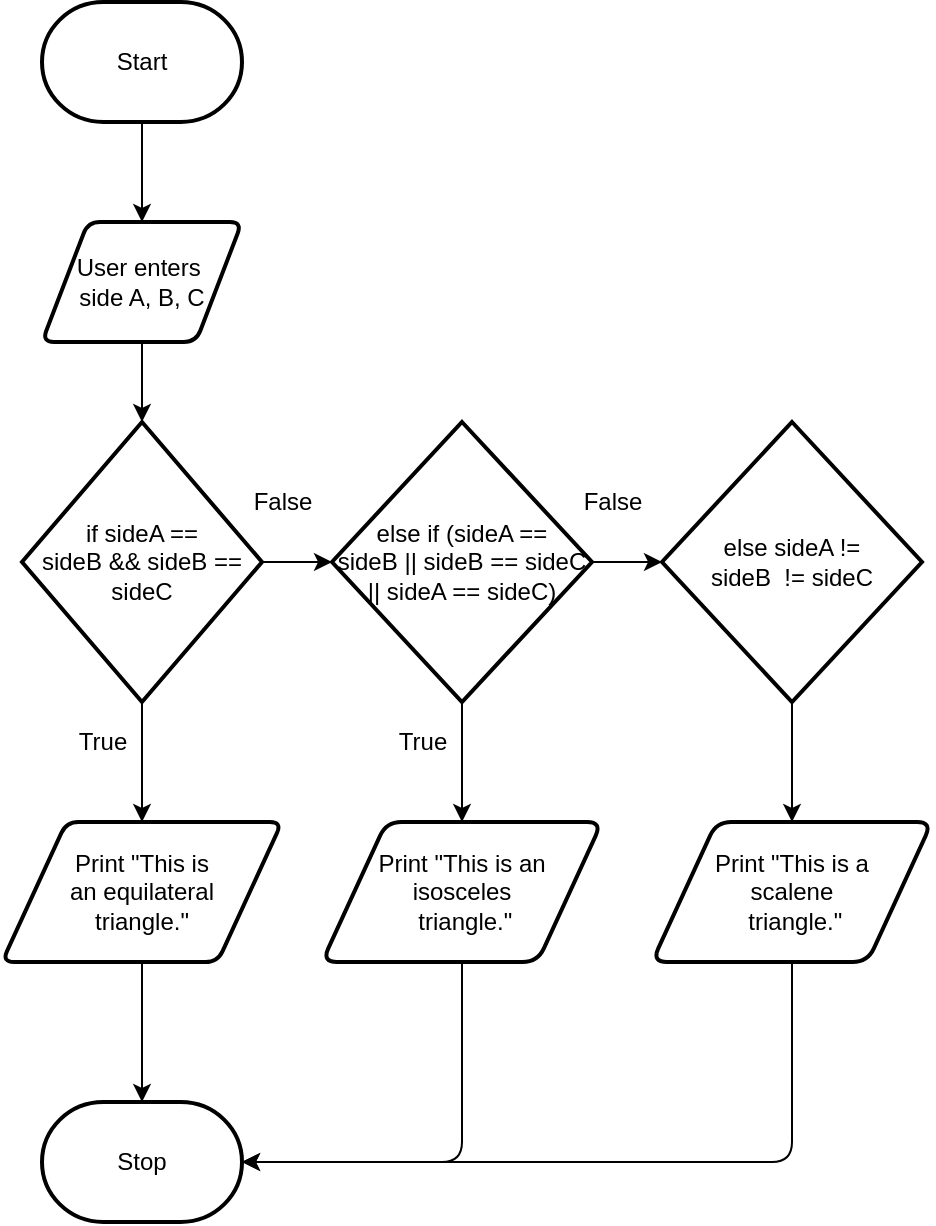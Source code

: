 <mxfile>
    <diagram id="2qfiRZ-kmhayEda_HcGi" name="Page-1">
        <mxGraphModel dx="594" dy="529" grid="1" gridSize="10" guides="1" tooltips="1" connect="1" arrows="1" fold="1" page="1" pageScale="1" pageWidth="827" pageHeight="1169" math="0" shadow="0">
            <root>
                <mxCell id="0"/>
                <mxCell id="1" parent="0"/>
                <mxCell id="4" style="edgeStyle=none;html=1;entryX=0.5;entryY=0;entryDx=0;entryDy=0;" edge="1" parent="1" source="2" target="3">
                    <mxGeometry relative="1" as="geometry"/>
                </mxCell>
                <mxCell id="2" value="Start" style="strokeWidth=2;html=1;shape=mxgraph.flowchart.terminator;whiteSpace=wrap;" vertex="1" parent="1">
                    <mxGeometry x="30" y="20" width="100" height="60" as="geometry"/>
                </mxCell>
                <mxCell id="20" style="edgeStyle=none;html=1;entryX=0.5;entryY=0;entryDx=0;entryDy=0;entryPerimeter=0;" edge="1" parent="1" source="3" target="5">
                    <mxGeometry relative="1" as="geometry"/>
                </mxCell>
                <mxCell id="3" value="User enters&amp;nbsp;&lt;br&gt;side A, B, C" style="shape=parallelogram;html=1;strokeWidth=2;perimeter=parallelogramPerimeter;whiteSpace=wrap;rounded=1;arcSize=12;size=0.23;" vertex="1" parent="1">
                    <mxGeometry x="30" y="130" width="100" height="60" as="geometry"/>
                </mxCell>
                <mxCell id="11" style="edgeStyle=none;html=1;entryX=0;entryY=0.5;entryDx=0;entryDy=0;entryPerimeter=0;" edge="1" parent="1" source="5" target="6">
                    <mxGeometry relative="1" as="geometry"/>
                </mxCell>
                <mxCell id="13" style="edgeStyle=none;html=1;entryX=0.5;entryY=0;entryDx=0;entryDy=0;" edge="1" parent="1" source="5" target="8">
                    <mxGeometry relative="1" as="geometry"/>
                </mxCell>
                <mxCell id="5" value="if sideA == &lt;br&gt;sideB &amp;amp;&amp;amp; sideB == sideC" style="strokeWidth=2;html=1;shape=mxgraph.flowchart.decision;whiteSpace=wrap;" vertex="1" parent="1">
                    <mxGeometry x="20" y="230" width="120" height="140" as="geometry"/>
                </mxCell>
                <mxCell id="12" style="edgeStyle=none;html=1;entryX=0;entryY=0.5;entryDx=0;entryDy=0;entryPerimeter=0;" edge="1" parent="1" source="6" target="7">
                    <mxGeometry relative="1" as="geometry"/>
                </mxCell>
                <mxCell id="16" style="edgeStyle=none;html=1;exitX=0.5;exitY=1;exitDx=0;exitDy=0;exitPerimeter=0;entryX=0.5;entryY=0;entryDx=0;entryDy=0;" edge="1" parent="1" source="6" target="9">
                    <mxGeometry relative="1" as="geometry"/>
                </mxCell>
                <mxCell id="6" value="else if (sideA == &lt;br&gt;sideB || sideB == sideC || sideA == sideC)" style="strokeWidth=2;html=1;shape=mxgraph.flowchart.decision;whiteSpace=wrap;" vertex="1" parent="1">
                    <mxGeometry x="175" y="230" width="130" height="140" as="geometry"/>
                </mxCell>
                <mxCell id="17" style="edgeStyle=none;html=1;exitX=0.5;exitY=1;exitDx=0;exitDy=0;exitPerimeter=0;entryX=0.5;entryY=0;entryDx=0;entryDy=0;" edge="1" parent="1" source="7" target="10">
                    <mxGeometry relative="1" as="geometry"/>
                </mxCell>
                <mxCell id="7" value="else sideA != &lt;br&gt;sideB&amp;nbsp; != sideC" style="strokeWidth=2;html=1;shape=mxgraph.flowchart.decision;whiteSpace=wrap;" vertex="1" parent="1">
                    <mxGeometry x="340" y="230" width="130" height="140" as="geometry"/>
                </mxCell>
                <mxCell id="24" style="edgeStyle=none;html=1;entryX=0.5;entryY=0;entryDx=0;entryDy=0;entryPerimeter=0;" edge="1" parent="1" source="8" target="23">
                    <mxGeometry relative="1" as="geometry"/>
                </mxCell>
                <mxCell id="8" value="Print&amp;nbsp;&quot;This is &lt;br&gt;an equilateral &lt;br&gt;triangle.&quot;" style="shape=parallelogram;html=1;strokeWidth=2;perimeter=parallelogramPerimeter;whiteSpace=wrap;rounded=1;arcSize=12;size=0.23;" vertex="1" parent="1">
                    <mxGeometry x="10" y="430" width="140" height="70" as="geometry"/>
                </mxCell>
                <mxCell id="25" style="edgeStyle=none;html=1;entryX=1;entryY=0.5;entryDx=0;entryDy=0;entryPerimeter=0;" edge="1" parent="1" source="9" target="23">
                    <mxGeometry relative="1" as="geometry">
                        <Array as="points">
                            <mxPoint x="240" y="600"/>
                        </Array>
                    </mxGeometry>
                </mxCell>
                <mxCell id="9" value="Print&amp;nbsp;&quot;This is an &lt;br&gt;isosceles&lt;br&gt;&amp;nbsp;triangle.&quot;" style="shape=parallelogram;html=1;strokeWidth=2;perimeter=parallelogramPerimeter;whiteSpace=wrap;rounded=1;arcSize=15;size=0.23;" vertex="1" parent="1">
                    <mxGeometry x="170" y="430" width="140" height="70" as="geometry"/>
                </mxCell>
                <mxCell id="26" style="edgeStyle=none;html=1;" edge="1" parent="1" source="10">
                    <mxGeometry relative="1" as="geometry">
                        <mxPoint x="130" y="600" as="targetPoint"/>
                        <Array as="points">
                            <mxPoint x="405" y="600"/>
                        </Array>
                    </mxGeometry>
                </mxCell>
                <mxCell id="10" value="Print&amp;nbsp;&quot;This is a&lt;br&gt;scalene&lt;br&gt;&amp;nbsp;triangle.&quot;" style="shape=parallelogram;html=1;strokeWidth=2;perimeter=parallelogramPerimeter;whiteSpace=wrap;rounded=1;arcSize=15;size=0.23;" vertex="1" parent="1">
                    <mxGeometry x="335" y="430" width="140" height="70" as="geometry"/>
                </mxCell>
                <mxCell id="18" value="False" style="text;html=1;align=center;verticalAlign=middle;resizable=0;points=[];autosize=1;strokeColor=none;fillColor=none;" vertex="1" parent="1">
                    <mxGeometry x="125" y="260" width="50" height="20" as="geometry"/>
                </mxCell>
                <mxCell id="19" value="False" style="text;html=1;align=center;verticalAlign=middle;resizable=0;points=[];autosize=1;strokeColor=none;fillColor=none;" vertex="1" parent="1">
                    <mxGeometry x="290" y="260" width="50" height="20" as="geometry"/>
                </mxCell>
                <mxCell id="21" value="True" style="text;html=1;align=center;verticalAlign=middle;resizable=0;points=[];autosize=1;strokeColor=none;fillColor=none;" vertex="1" parent="1">
                    <mxGeometry x="40" y="380" width="40" height="20" as="geometry"/>
                </mxCell>
                <mxCell id="22" value="True" style="text;html=1;align=center;verticalAlign=middle;resizable=0;points=[];autosize=1;strokeColor=none;fillColor=none;" vertex="1" parent="1">
                    <mxGeometry x="200" y="380" width="40" height="20" as="geometry"/>
                </mxCell>
                <mxCell id="23" value="Stop" style="strokeWidth=2;html=1;shape=mxgraph.flowchart.terminator;whiteSpace=wrap;" vertex="1" parent="1">
                    <mxGeometry x="30" y="570" width="100" height="60" as="geometry"/>
                </mxCell>
            </root>
        </mxGraphModel>
    </diagram>
</mxfile>